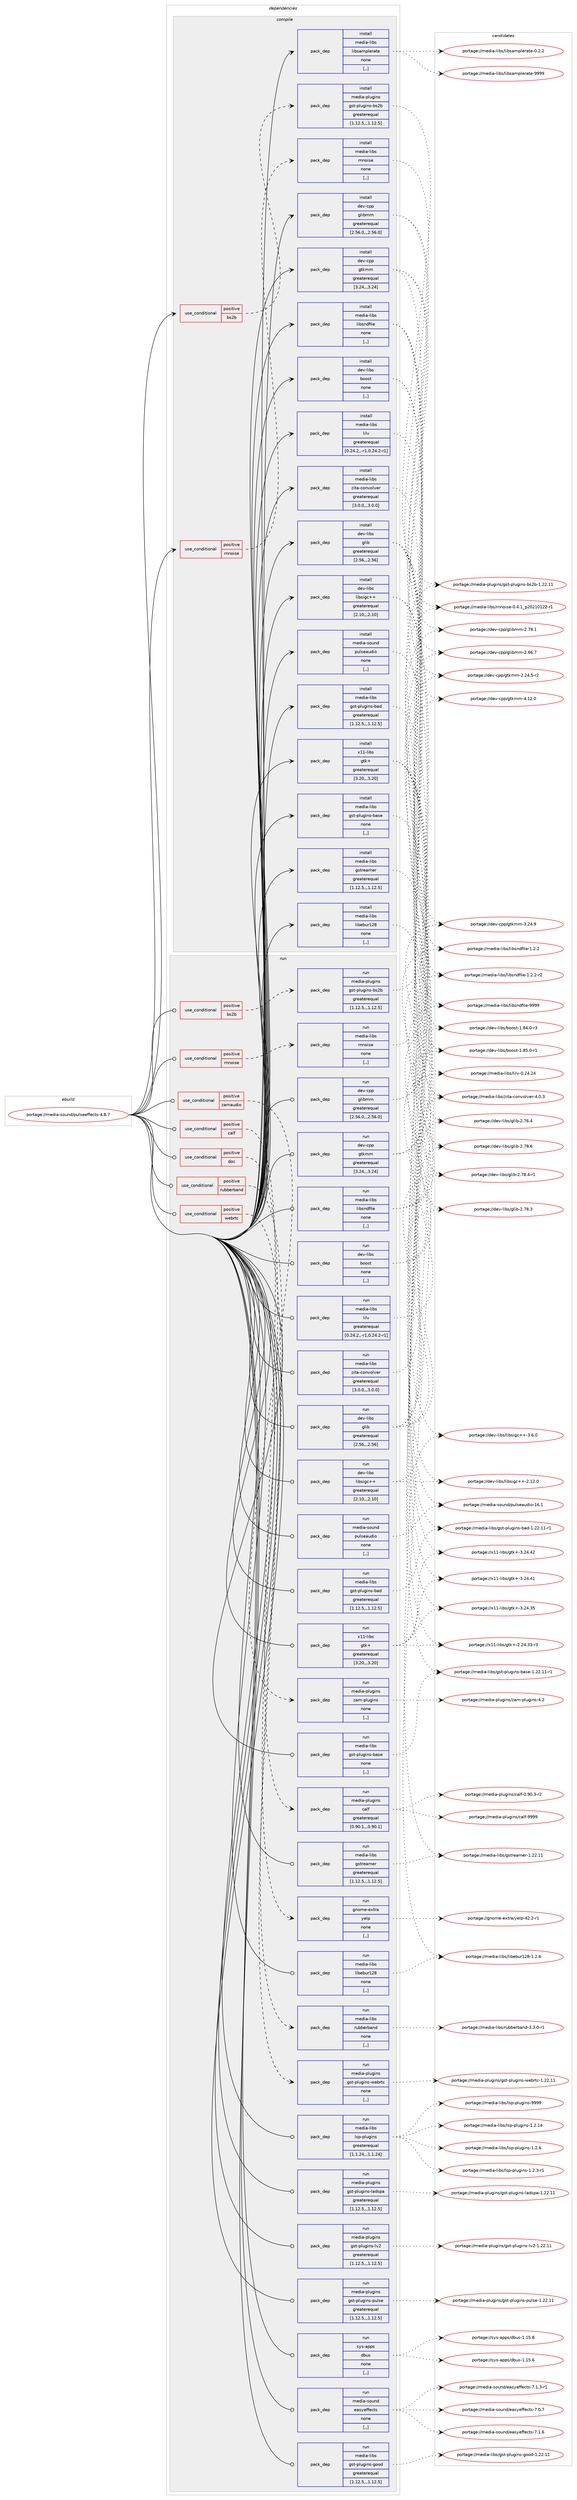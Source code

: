 digraph prolog {

# *************
# Graph options
# *************

newrank=true;
concentrate=true;
compound=true;
graph [rankdir=LR,fontname=Helvetica,fontsize=10,ranksep=1.5];#, ranksep=2.5, nodesep=0.2];
edge  [arrowhead=vee];
node  [fontname=Helvetica,fontsize=10];

# **********
# The ebuild
# **********

subgraph cluster_leftcol {
color=gray;
label=<<i>ebuild</i>>;
id [label="portage://media-sound/pulseeffects-4.8.7", color=red, width=4, href="../media-sound/pulseeffects-4.8.7.svg"];
}

# ****************
# The dependencies
# ****************

subgraph cluster_midcol {
color=gray;
label=<<i>dependencies</i>>;
subgraph cluster_compile {
fillcolor="#eeeeee";
style=filled;
label=<<i>compile</i>>;
subgraph cond80669 {
dependency318309 [label=<<TABLE BORDER="0" CELLBORDER="1" CELLSPACING="0" CELLPADDING="4"><TR><TD ROWSPAN="3" CELLPADDING="10">use_conditional</TD></TR><TR><TD>positive</TD></TR><TR><TD>bs2b</TD></TR></TABLE>>, shape=none, color=red];
subgraph pack235155 {
dependency318310 [label=<<TABLE BORDER="0" CELLBORDER="1" CELLSPACING="0" CELLPADDING="4" WIDTH="220"><TR><TD ROWSPAN="6" CELLPADDING="30">pack_dep</TD></TR><TR><TD WIDTH="110">install</TD></TR><TR><TD>media-plugins</TD></TR><TR><TD>gst-plugins-bs2b</TD></TR><TR><TD>greaterequal</TD></TR><TR><TD>[1.12.5,,,1.12.5]</TD></TR></TABLE>>, shape=none, color=blue];
}
dependency318309:e -> dependency318310:w [weight=20,style="dashed",arrowhead="vee"];
}
id:e -> dependency318309:w [weight=20,style="solid",arrowhead="vee"];
subgraph cond80670 {
dependency318311 [label=<<TABLE BORDER="0" CELLBORDER="1" CELLSPACING="0" CELLPADDING="4"><TR><TD ROWSPAN="3" CELLPADDING="10">use_conditional</TD></TR><TR><TD>positive</TD></TR><TR><TD>rnnoise</TD></TR></TABLE>>, shape=none, color=red];
subgraph pack235156 {
dependency318312 [label=<<TABLE BORDER="0" CELLBORDER="1" CELLSPACING="0" CELLPADDING="4" WIDTH="220"><TR><TD ROWSPAN="6" CELLPADDING="30">pack_dep</TD></TR><TR><TD WIDTH="110">install</TD></TR><TR><TD>media-libs</TD></TR><TR><TD>rnnoise</TD></TR><TR><TD>none</TD></TR><TR><TD>[,,]</TD></TR></TABLE>>, shape=none, color=blue];
}
dependency318311:e -> dependency318312:w [weight=20,style="dashed",arrowhead="vee"];
}
id:e -> dependency318311:w [weight=20,style="solid",arrowhead="vee"];
subgraph pack235157 {
dependency318313 [label=<<TABLE BORDER="0" CELLBORDER="1" CELLSPACING="0" CELLPADDING="4" WIDTH="220"><TR><TD ROWSPAN="6" CELLPADDING="30">pack_dep</TD></TR><TR><TD WIDTH="110">install</TD></TR><TR><TD>dev-cpp</TD></TR><TR><TD>glibmm</TD></TR><TR><TD>greaterequal</TD></TR><TR><TD>[2.56.0,,,2.56.0]</TD></TR></TABLE>>, shape=none, color=blue];
}
id:e -> dependency318313:w [weight=20,style="solid",arrowhead="vee"];
subgraph pack235158 {
dependency318314 [label=<<TABLE BORDER="0" CELLBORDER="1" CELLSPACING="0" CELLPADDING="4" WIDTH="220"><TR><TD ROWSPAN="6" CELLPADDING="30">pack_dep</TD></TR><TR><TD WIDTH="110">install</TD></TR><TR><TD>dev-cpp</TD></TR><TR><TD>gtkmm</TD></TR><TR><TD>greaterequal</TD></TR><TR><TD>[3.24,,,3.24]</TD></TR></TABLE>>, shape=none, color=blue];
}
id:e -> dependency318314:w [weight=20,style="solid",arrowhead="vee"];
subgraph pack235159 {
dependency318315 [label=<<TABLE BORDER="0" CELLBORDER="1" CELLSPACING="0" CELLPADDING="4" WIDTH="220"><TR><TD ROWSPAN="6" CELLPADDING="30">pack_dep</TD></TR><TR><TD WIDTH="110">install</TD></TR><TR><TD>dev-libs</TD></TR><TR><TD>boost</TD></TR><TR><TD>none</TD></TR><TR><TD>[,,]</TD></TR></TABLE>>, shape=none, color=blue];
}
id:e -> dependency318315:w [weight=20,style="solid",arrowhead="vee"];
subgraph pack235160 {
dependency318316 [label=<<TABLE BORDER="0" CELLBORDER="1" CELLSPACING="0" CELLPADDING="4" WIDTH="220"><TR><TD ROWSPAN="6" CELLPADDING="30">pack_dep</TD></TR><TR><TD WIDTH="110">install</TD></TR><TR><TD>dev-libs</TD></TR><TR><TD>glib</TD></TR><TR><TD>greaterequal</TD></TR><TR><TD>[2.56,,,2.56]</TD></TR></TABLE>>, shape=none, color=blue];
}
id:e -> dependency318316:w [weight=20,style="solid",arrowhead="vee"];
subgraph pack235161 {
dependency318317 [label=<<TABLE BORDER="0" CELLBORDER="1" CELLSPACING="0" CELLPADDING="4" WIDTH="220"><TR><TD ROWSPAN="6" CELLPADDING="30">pack_dep</TD></TR><TR><TD WIDTH="110">install</TD></TR><TR><TD>dev-libs</TD></TR><TR><TD>libsigc++</TD></TR><TR><TD>greaterequal</TD></TR><TR><TD>[2.10,,,2.10]</TD></TR></TABLE>>, shape=none, color=blue];
}
id:e -> dependency318317:w [weight=20,style="solid",arrowhead="vee"];
subgraph pack235162 {
dependency318318 [label=<<TABLE BORDER="0" CELLBORDER="1" CELLSPACING="0" CELLPADDING="4" WIDTH="220"><TR><TD ROWSPAN="6" CELLPADDING="30">pack_dep</TD></TR><TR><TD WIDTH="110">install</TD></TR><TR><TD>media-libs</TD></TR><TR><TD>gst-plugins-bad</TD></TR><TR><TD>greaterequal</TD></TR><TR><TD>[1.12.5,,,1.12.5]</TD></TR></TABLE>>, shape=none, color=blue];
}
id:e -> dependency318318:w [weight=20,style="solid",arrowhead="vee"];
subgraph pack235163 {
dependency318319 [label=<<TABLE BORDER="0" CELLBORDER="1" CELLSPACING="0" CELLPADDING="4" WIDTH="220"><TR><TD ROWSPAN="6" CELLPADDING="30">pack_dep</TD></TR><TR><TD WIDTH="110">install</TD></TR><TR><TD>media-libs</TD></TR><TR><TD>gst-plugins-base</TD></TR><TR><TD>none</TD></TR><TR><TD>[,,]</TD></TR></TABLE>>, shape=none, color=blue];
}
id:e -> dependency318319:w [weight=20,style="solid",arrowhead="vee"];
subgraph pack235164 {
dependency318320 [label=<<TABLE BORDER="0" CELLBORDER="1" CELLSPACING="0" CELLPADDING="4" WIDTH="220"><TR><TD ROWSPAN="6" CELLPADDING="30">pack_dep</TD></TR><TR><TD WIDTH="110">install</TD></TR><TR><TD>media-libs</TD></TR><TR><TD>gstreamer</TD></TR><TR><TD>greaterequal</TD></TR><TR><TD>[1.12.5,,,1.12.5]</TD></TR></TABLE>>, shape=none, color=blue];
}
id:e -> dependency318320:w [weight=20,style="solid",arrowhead="vee"];
subgraph pack235165 {
dependency318321 [label=<<TABLE BORDER="0" CELLBORDER="1" CELLSPACING="0" CELLPADDING="4" WIDTH="220"><TR><TD ROWSPAN="6" CELLPADDING="30">pack_dep</TD></TR><TR><TD WIDTH="110">install</TD></TR><TR><TD>media-libs</TD></TR><TR><TD>libebur128</TD></TR><TR><TD>none</TD></TR><TR><TD>[,,]</TD></TR></TABLE>>, shape=none, color=blue];
}
id:e -> dependency318321:w [weight=20,style="solid",arrowhead="vee"];
subgraph pack235166 {
dependency318322 [label=<<TABLE BORDER="0" CELLBORDER="1" CELLSPACING="0" CELLPADDING="4" WIDTH="220"><TR><TD ROWSPAN="6" CELLPADDING="30">pack_dep</TD></TR><TR><TD WIDTH="110">install</TD></TR><TR><TD>media-libs</TD></TR><TR><TD>libsamplerate</TD></TR><TR><TD>none</TD></TR><TR><TD>[,,]</TD></TR></TABLE>>, shape=none, color=blue];
}
id:e -> dependency318322:w [weight=20,style="solid",arrowhead="vee"];
subgraph pack235167 {
dependency318323 [label=<<TABLE BORDER="0" CELLBORDER="1" CELLSPACING="0" CELLPADDING="4" WIDTH="220"><TR><TD ROWSPAN="6" CELLPADDING="30">pack_dep</TD></TR><TR><TD WIDTH="110">install</TD></TR><TR><TD>media-libs</TD></TR><TR><TD>libsndfile</TD></TR><TR><TD>none</TD></TR><TR><TD>[,,]</TD></TR></TABLE>>, shape=none, color=blue];
}
id:e -> dependency318323:w [weight=20,style="solid",arrowhead="vee"];
subgraph pack235168 {
dependency318324 [label=<<TABLE BORDER="0" CELLBORDER="1" CELLSPACING="0" CELLPADDING="4" WIDTH="220"><TR><TD ROWSPAN="6" CELLPADDING="30">pack_dep</TD></TR><TR><TD WIDTH="110">install</TD></TR><TR><TD>media-libs</TD></TR><TR><TD>lilv</TD></TR><TR><TD>greaterequal</TD></TR><TR><TD>[0.24.2,,-r1,0.24.2-r1]</TD></TR></TABLE>>, shape=none, color=blue];
}
id:e -> dependency318324:w [weight=20,style="solid",arrowhead="vee"];
subgraph pack235169 {
dependency318325 [label=<<TABLE BORDER="0" CELLBORDER="1" CELLSPACING="0" CELLPADDING="4" WIDTH="220"><TR><TD ROWSPAN="6" CELLPADDING="30">pack_dep</TD></TR><TR><TD WIDTH="110">install</TD></TR><TR><TD>media-libs</TD></TR><TR><TD>zita-convolver</TD></TR><TR><TD>greaterequal</TD></TR><TR><TD>[3.0.0,,,3.0.0]</TD></TR></TABLE>>, shape=none, color=blue];
}
id:e -> dependency318325:w [weight=20,style="solid",arrowhead="vee"];
subgraph pack235170 {
dependency318326 [label=<<TABLE BORDER="0" CELLBORDER="1" CELLSPACING="0" CELLPADDING="4" WIDTH="220"><TR><TD ROWSPAN="6" CELLPADDING="30">pack_dep</TD></TR><TR><TD WIDTH="110">install</TD></TR><TR><TD>media-sound</TD></TR><TR><TD>pulseaudio</TD></TR><TR><TD>none</TD></TR><TR><TD>[,,]</TD></TR></TABLE>>, shape=none, color=blue];
}
id:e -> dependency318326:w [weight=20,style="solid",arrowhead="vee"];
subgraph pack235171 {
dependency318327 [label=<<TABLE BORDER="0" CELLBORDER="1" CELLSPACING="0" CELLPADDING="4" WIDTH="220"><TR><TD ROWSPAN="6" CELLPADDING="30">pack_dep</TD></TR><TR><TD WIDTH="110">install</TD></TR><TR><TD>x11-libs</TD></TR><TR><TD>gtk+</TD></TR><TR><TD>greaterequal</TD></TR><TR><TD>[3.20,,,3.20]</TD></TR></TABLE>>, shape=none, color=blue];
}
id:e -> dependency318327:w [weight=20,style="solid",arrowhead="vee"];
}
subgraph cluster_compileandrun {
fillcolor="#eeeeee";
style=filled;
label=<<i>compile and run</i>>;
}
subgraph cluster_run {
fillcolor="#eeeeee";
style=filled;
label=<<i>run</i>>;
subgraph cond80671 {
dependency318328 [label=<<TABLE BORDER="0" CELLBORDER="1" CELLSPACING="0" CELLPADDING="4"><TR><TD ROWSPAN="3" CELLPADDING="10">use_conditional</TD></TR><TR><TD>positive</TD></TR><TR><TD>bs2b</TD></TR></TABLE>>, shape=none, color=red];
subgraph pack235172 {
dependency318329 [label=<<TABLE BORDER="0" CELLBORDER="1" CELLSPACING="0" CELLPADDING="4" WIDTH="220"><TR><TD ROWSPAN="6" CELLPADDING="30">pack_dep</TD></TR><TR><TD WIDTH="110">run</TD></TR><TR><TD>media-plugins</TD></TR><TR><TD>gst-plugins-bs2b</TD></TR><TR><TD>greaterequal</TD></TR><TR><TD>[1.12.5,,,1.12.5]</TD></TR></TABLE>>, shape=none, color=blue];
}
dependency318328:e -> dependency318329:w [weight=20,style="dashed",arrowhead="vee"];
}
id:e -> dependency318328:w [weight=20,style="solid",arrowhead="odot"];
subgraph cond80672 {
dependency318330 [label=<<TABLE BORDER="0" CELLBORDER="1" CELLSPACING="0" CELLPADDING="4"><TR><TD ROWSPAN="3" CELLPADDING="10">use_conditional</TD></TR><TR><TD>positive</TD></TR><TR><TD>calf</TD></TR></TABLE>>, shape=none, color=red];
subgraph pack235173 {
dependency318331 [label=<<TABLE BORDER="0" CELLBORDER="1" CELLSPACING="0" CELLPADDING="4" WIDTH="220"><TR><TD ROWSPAN="6" CELLPADDING="30">pack_dep</TD></TR><TR><TD WIDTH="110">run</TD></TR><TR><TD>media-plugins</TD></TR><TR><TD>calf</TD></TR><TR><TD>greaterequal</TD></TR><TR><TD>[0.90.1,,,0.90.1]</TD></TR></TABLE>>, shape=none, color=blue];
}
dependency318330:e -> dependency318331:w [weight=20,style="dashed",arrowhead="vee"];
}
id:e -> dependency318330:w [weight=20,style="solid",arrowhead="odot"];
subgraph cond80673 {
dependency318332 [label=<<TABLE BORDER="0" CELLBORDER="1" CELLSPACING="0" CELLPADDING="4"><TR><TD ROWSPAN="3" CELLPADDING="10">use_conditional</TD></TR><TR><TD>positive</TD></TR><TR><TD>doc</TD></TR></TABLE>>, shape=none, color=red];
subgraph pack235174 {
dependency318333 [label=<<TABLE BORDER="0" CELLBORDER="1" CELLSPACING="0" CELLPADDING="4" WIDTH="220"><TR><TD ROWSPAN="6" CELLPADDING="30">pack_dep</TD></TR><TR><TD WIDTH="110">run</TD></TR><TR><TD>gnome-extra</TD></TR><TR><TD>yelp</TD></TR><TR><TD>none</TD></TR><TR><TD>[,,]</TD></TR></TABLE>>, shape=none, color=blue];
}
dependency318332:e -> dependency318333:w [weight=20,style="dashed",arrowhead="vee"];
}
id:e -> dependency318332:w [weight=20,style="solid",arrowhead="odot"];
subgraph cond80674 {
dependency318334 [label=<<TABLE BORDER="0" CELLBORDER="1" CELLSPACING="0" CELLPADDING="4"><TR><TD ROWSPAN="3" CELLPADDING="10">use_conditional</TD></TR><TR><TD>positive</TD></TR><TR><TD>rnnoise</TD></TR></TABLE>>, shape=none, color=red];
subgraph pack235175 {
dependency318335 [label=<<TABLE BORDER="0" CELLBORDER="1" CELLSPACING="0" CELLPADDING="4" WIDTH="220"><TR><TD ROWSPAN="6" CELLPADDING="30">pack_dep</TD></TR><TR><TD WIDTH="110">run</TD></TR><TR><TD>media-libs</TD></TR><TR><TD>rnnoise</TD></TR><TR><TD>none</TD></TR><TR><TD>[,,]</TD></TR></TABLE>>, shape=none, color=blue];
}
dependency318334:e -> dependency318335:w [weight=20,style="dashed",arrowhead="vee"];
}
id:e -> dependency318334:w [weight=20,style="solid",arrowhead="odot"];
subgraph cond80675 {
dependency318336 [label=<<TABLE BORDER="0" CELLBORDER="1" CELLSPACING="0" CELLPADDING="4"><TR><TD ROWSPAN="3" CELLPADDING="10">use_conditional</TD></TR><TR><TD>positive</TD></TR><TR><TD>rubberband</TD></TR></TABLE>>, shape=none, color=red];
subgraph pack235176 {
dependency318337 [label=<<TABLE BORDER="0" CELLBORDER="1" CELLSPACING="0" CELLPADDING="4" WIDTH="220"><TR><TD ROWSPAN="6" CELLPADDING="30">pack_dep</TD></TR><TR><TD WIDTH="110">run</TD></TR><TR><TD>media-libs</TD></TR><TR><TD>rubberband</TD></TR><TR><TD>none</TD></TR><TR><TD>[,,]</TD></TR></TABLE>>, shape=none, color=blue];
}
dependency318336:e -> dependency318337:w [weight=20,style="dashed",arrowhead="vee"];
}
id:e -> dependency318336:w [weight=20,style="solid",arrowhead="odot"];
subgraph cond80676 {
dependency318338 [label=<<TABLE BORDER="0" CELLBORDER="1" CELLSPACING="0" CELLPADDING="4"><TR><TD ROWSPAN="3" CELLPADDING="10">use_conditional</TD></TR><TR><TD>positive</TD></TR><TR><TD>webrtc</TD></TR></TABLE>>, shape=none, color=red];
subgraph pack235177 {
dependency318339 [label=<<TABLE BORDER="0" CELLBORDER="1" CELLSPACING="0" CELLPADDING="4" WIDTH="220"><TR><TD ROWSPAN="6" CELLPADDING="30">pack_dep</TD></TR><TR><TD WIDTH="110">run</TD></TR><TR><TD>media-plugins</TD></TR><TR><TD>gst-plugins-webrtc</TD></TR><TR><TD>none</TD></TR><TR><TD>[,,]</TD></TR></TABLE>>, shape=none, color=blue];
}
dependency318338:e -> dependency318339:w [weight=20,style="dashed",arrowhead="vee"];
}
id:e -> dependency318338:w [weight=20,style="solid",arrowhead="odot"];
subgraph cond80677 {
dependency318340 [label=<<TABLE BORDER="0" CELLBORDER="1" CELLSPACING="0" CELLPADDING="4"><TR><TD ROWSPAN="3" CELLPADDING="10">use_conditional</TD></TR><TR><TD>positive</TD></TR><TR><TD>zamaudio</TD></TR></TABLE>>, shape=none, color=red];
subgraph pack235178 {
dependency318341 [label=<<TABLE BORDER="0" CELLBORDER="1" CELLSPACING="0" CELLPADDING="4" WIDTH="220"><TR><TD ROWSPAN="6" CELLPADDING="30">pack_dep</TD></TR><TR><TD WIDTH="110">run</TD></TR><TR><TD>media-plugins</TD></TR><TR><TD>zam-plugins</TD></TR><TR><TD>none</TD></TR><TR><TD>[,,]</TD></TR></TABLE>>, shape=none, color=blue];
}
dependency318340:e -> dependency318341:w [weight=20,style="dashed",arrowhead="vee"];
}
id:e -> dependency318340:w [weight=20,style="solid",arrowhead="odot"];
subgraph pack235179 {
dependency318342 [label=<<TABLE BORDER="0" CELLBORDER="1" CELLSPACING="0" CELLPADDING="4" WIDTH="220"><TR><TD ROWSPAN="6" CELLPADDING="30">pack_dep</TD></TR><TR><TD WIDTH="110">run</TD></TR><TR><TD>dev-cpp</TD></TR><TR><TD>glibmm</TD></TR><TR><TD>greaterequal</TD></TR><TR><TD>[2.56.0,,,2.56.0]</TD></TR></TABLE>>, shape=none, color=blue];
}
id:e -> dependency318342:w [weight=20,style="solid",arrowhead="odot"];
subgraph pack235180 {
dependency318343 [label=<<TABLE BORDER="0" CELLBORDER="1" CELLSPACING="0" CELLPADDING="4" WIDTH="220"><TR><TD ROWSPAN="6" CELLPADDING="30">pack_dep</TD></TR><TR><TD WIDTH="110">run</TD></TR><TR><TD>dev-cpp</TD></TR><TR><TD>gtkmm</TD></TR><TR><TD>greaterequal</TD></TR><TR><TD>[3.24,,,3.24]</TD></TR></TABLE>>, shape=none, color=blue];
}
id:e -> dependency318343:w [weight=20,style="solid",arrowhead="odot"];
subgraph pack235181 {
dependency318344 [label=<<TABLE BORDER="0" CELLBORDER="1" CELLSPACING="0" CELLPADDING="4" WIDTH="220"><TR><TD ROWSPAN="6" CELLPADDING="30">pack_dep</TD></TR><TR><TD WIDTH="110">run</TD></TR><TR><TD>dev-libs</TD></TR><TR><TD>boost</TD></TR><TR><TD>none</TD></TR><TR><TD>[,,]</TD></TR></TABLE>>, shape=none, color=blue];
}
id:e -> dependency318344:w [weight=20,style="solid",arrowhead="odot"];
subgraph pack235182 {
dependency318345 [label=<<TABLE BORDER="0" CELLBORDER="1" CELLSPACING="0" CELLPADDING="4" WIDTH="220"><TR><TD ROWSPAN="6" CELLPADDING="30">pack_dep</TD></TR><TR><TD WIDTH="110">run</TD></TR><TR><TD>dev-libs</TD></TR><TR><TD>glib</TD></TR><TR><TD>greaterequal</TD></TR><TR><TD>[2.56,,,2.56]</TD></TR></TABLE>>, shape=none, color=blue];
}
id:e -> dependency318345:w [weight=20,style="solid",arrowhead="odot"];
subgraph pack235183 {
dependency318346 [label=<<TABLE BORDER="0" CELLBORDER="1" CELLSPACING="0" CELLPADDING="4" WIDTH="220"><TR><TD ROWSPAN="6" CELLPADDING="30">pack_dep</TD></TR><TR><TD WIDTH="110">run</TD></TR><TR><TD>dev-libs</TD></TR><TR><TD>libsigc++</TD></TR><TR><TD>greaterequal</TD></TR><TR><TD>[2.10,,,2.10]</TD></TR></TABLE>>, shape=none, color=blue];
}
id:e -> dependency318346:w [weight=20,style="solid",arrowhead="odot"];
subgraph pack235184 {
dependency318347 [label=<<TABLE BORDER="0" CELLBORDER="1" CELLSPACING="0" CELLPADDING="4" WIDTH="220"><TR><TD ROWSPAN="6" CELLPADDING="30">pack_dep</TD></TR><TR><TD WIDTH="110">run</TD></TR><TR><TD>media-libs</TD></TR><TR><TD>gst-plugins-bad</TD></TR><TR><TD>greaterequal</TD></TR><TR><TD>[1.12.5,,,1.12.5]</TD></TR></TABLE>>, shape=none, color=blue];
}
id:e -> dependency318347:w [weight=20,style="solid",arrowhead="odot"];
subgraph pack235185 {
dependency318348 [label=<<TABLE BORDER="0" CELLBORDER="1" CELLSPACING="0" CELLPADDING="4" WIDTH="220"><TR><TD ROWSPAN="6" CELLPADDING="30">pack_dep</TD></TR><TR><TD WIDTH="110">run</TD></TR><TR><TD>media-libs</TD></TR><TR><TD>gst-plugins-base</TD></TR><TR><TD>none</TD></TR><TR><TD>[,,]</TD></TR></TABLE>>, shape=none, color=blue];
}
id:e -> dependency318348:w [weight=20,style="solid",arrowhead="odot"];
subgraph pack235186 {
dependency318349 [label=<<TABLE BORDER="0" CELLBORDER="1" CELLSPACING="0" CELLPADDING="4" WIDTH="220"><TR><TD ROWSPAN="6" CELLPADDING="30">pack_dep</TD></TR><TR><TD WIDTH="110">run</TD></TR><TR><TD>media-libs</TD></TR><TR><TD>gst-plugins-good</TD></TR><TR><TD>greaterequal</TD></TR><TR><TD>[1.12.5,,,1.12.5]</TD></TR></TABLE>>, shape=none, color=blue];
}
id:e -> dependency318349:w [weight=20,style="solid",arrowhead="odot"];
subgraph pack235187 {
dependency318350 [label=<<TABLE BORDER="0" CELLBORDER="1" CELLSPACING="0" CELLPADDING="4" WIDTH="220"><TR><TD ROWSPAN="6" CELLPADDING="30">pack_dep</TD></TR><TR><TD WIDTH="110">run</TD></TR><TR><TD>media-libs</TD></TR><TR><TD>gstreamer</TD></TR><TR><TD>greaterequal</TD></TR><TR><TD>[1.12.5,,,1.12.5]</TD></TR></TABLE>>, shape=none, color=blue];
}
id:e -> dependency318350:w [weight=20,style="solid",arrowhead="odot"];
subgraph pack235188 {
dependency318351 [label=<<TABLE BORDER="0" CELLBORDER="1" CELLSPACING="0" CELLPADDING="4" WIDTH="220"><TR><TD ROWSPAN="6" CELLPADDING="30">pack_dep</TD></TR><TR><TD WIDTH="110">run</TD></TR><TR><TD>media-libs</TD></TR><TR><TD>libebur128</TD></TR><TR><TD>none</TD></TR><TR><TD>[,,]</TD></TR></TABLE>>, shape=none, color=blue];
}
id:e -> dependency318351:w [weight=20,style="solid",arrowhead="odot"];
subgraph pack235189 {
dependency318352 [label=<<TABLE BORDER="0" CELLBORDER="1" CELLSPACING="0" CELLPADDING="4" WIDTH="220"><TR><TD ROWSPAN="6" CELLPADDING="30">pack_dep</TD></TR><TR><TD WIDTH="110">run</TD></TR><TR><TD>media-libs</TD></TR><TR><TD>libsndfile</TD></TR><TR><TD>none</TD></TR><TR><TD>[,,]</TD></TR></TABLE>>, shape=none, color=blue];
}
id:e -> dependency318352:w [weight=20,style="solid",arrowhead="odot"];
subgraph pack235190 {
dependency318353 [label=<<TABLE BORDER="0" CELLBORDER="1" CELLSPACING="0" CELLPADDING="4" WIDTH="220"><TR><TD ROWSPAN="6" CELLPADDING="30">pack_dep</TD></TR><TR><TD WIDTH="110">run</TD></TR><TR><TD>media-libs</TD></TR><TR><TD>lilv</TD></TR><TR><TD>greaterequal</TD></TR><TR><TD>[0.24.2,,-r1,0.24.2-r1]</TD></TR></TABLE>>, shape=none, color=blue];
}
id:e -> dependency318353:w [weight=20,style="solid",arrowhead="odot"];
subgraph pack235191 {
dependency318354 [label=<<TABLE BORDER="0" CELLBORDER="1" CELLSPACING="0" CELLPADDING="4" WIDTH="220"><TR><TD ROWSPAN="6" CELLPADDING="30">pack_dep</TD></TR><TR><TD WIDTH="110">run</TD></TR><TR><TD>media-libs</TD></TR><TR><TD>lsp-plugins</TD></TR><TR><TD>greaterequal</TD></TR><TR><TD>[1.1.24,,,1.1.24]</TD></TR></TABLE>>, shape=none, color=blue];
}
id:e -> dependency318354:w [weight=20,style="solid",arrowhead="odot"];
subgraph pack235192 {
dependency318355 [label=<<TABLE BORDER="0" CELLBORDER="1" CELLSPACING="0" CELLPADDING="4" WIDTH="220"><TR><TD ROWSPAN="6" CELLPADDING="30">pack_dep</TD></TR><TR><TD WIDTH="110">run</TD></TR><TR><TD>media-libs</TD></TR><TR><TD>zita-convolver</TD></TR><TR><TD>greaterequal</TD></TR><TR><TD>[3.0.0,,,3.0.0]</TD></TR></TABLE>>, shape=none, color=blue];
}
id:e -> dependency318355:w [weight=20,style="solid",arrowhead="odot"];
subgraph pack235193 {
dependency318356 [label=<<TABLE BORDER="0" CELLBORDER="1" CELLSPACING="0" CELLPADDING="4" WIDTH="220"><TR><TD ROWSPAN="6" CELLPADDING="30">pack_dep</TD></TR><TR><TD WIDTH="110">run</TD></TR><TR><TD>media-plugins</TD></TR><TR><TD>gst-plugins-ladspa</TD></TR><TR><TD>greaterequal</TD></TR><TR><TD>[1.12.5,,,1.12.5]</TD></TR></TABLE>>, shape=none, color=blue];
}
id:e -> dependency318356:w [weight=20,style="solid",arrowhead="odot"];
subgraph pack235194 {
dependency318357 [label=<<TABLE BORDER="0" CELLBORDER="1" CELLSPACING="0" CELLPADDING="4" WIDTH="220"><TR><TD ROWSPAN="6" CELLPADDING="30">pack_dep</TD></TR><TR><TD WIDTH="110">run</TD></TR><TR><TD>media-plugins</TD></TR><TR><TD>gst-plugins-lv2</TD></TR><TR><TD>greaterequal</TD></TR><TR><TD>[1.12.5,,,1.12.5]</TD></TR></TABLE>>, shape=none, color=blue];
}
id:e -> dependency318357:w [weight=20,style="solid",arrowhead="odot"];
subgraph pack235195 {
dependency318358 [label=<<TABLE BORDER="0" CELLBORDER="1" CELLSPACING="0" CELLPADDING="4" WIDTH="220"><TR><TD ROWSPAN="6" CELLPADDING="30">pack_dep</TD></TR><TR><TD WIDTH="110">run</TD></TR><TR><TD>media-plugins</TD></TR><TR><TD>gst-plugins-pulse</TD></TR><TR><TD>greaterequal</TD></TR><TR><TD>[1.12.5,,,1.12.5]</TD></TR></TABLE>>, shape=none, color=blue];
}
id:e -> dependency318358:w [weight=20,style="solid",arrowhead="odot"];
subgraph pack235196 {
dependency318359 [label=<<TABLE BORDER="0" CELLBORDER="1" CELLSPACING="0" CELLPADDING="4" WIDTH="220"><TR><TD ROWSPAN="6" CELLPADDING="30">pack_dep</TD></TR><TR><TD WIDTH="110">run</TD></TR><TR><TD>media-sound</TD></TR><TR><TD>pulseaudio</TD></TR><TR><TD>none</TD></TR><TR><TD>[,,]</TD></TR></TABLE>>, shape=none, color=blue];
}
id:e -> dependency318359:w [weight=20,style="solid",arrowhead="odot"];
subgraph pack235197 {
dependency318360 [label=<<TABLE BORDER="0" CELLBORDER="1" CELLSPACING="0" CELLPADDING="4" WIDTH="220"><TR><TD ROWSPAN="6" CELLPADDING="30">pack_dep</TD></TR><TR><TD WIDTH="110">run</TD></TR><TR><TD>sys-apps</TD></TR><TR><TD>dbus</TD></TR><TR><TD>none</TD></TR><TR><TD>[,,]</TD></TR></TABLE>>, shape=none, color=blue];
}
id:e -> dependency318360:w [weight=20,style="solid",arrowhead="odot"];
subgraph pack235198 {
dependency318361 [label=<<TABLE BORDER="0" CELLBORDER="1" CELLSPACING="0" CELLPADDING="4" WIDTH="220"><TR><TD ROWSPAN="6" CELLPADDING="30">pack_dep</TD></TR><TR><TD WIDTH="110">run</TD></TR><TR><TD>x11-libs</TD></TR><TR><TD>gtk+</TD></TR><TR><TD>greaterequal</TD></TR><TR><TD>[3.20,,,3.20]</TD></TR></TABLE>>, shape=none, color=blue];
}
id:e -> dependency318361:w [weight=20,style="solid",arrowhead="odot"];
subgraph pack235199 {
dependency318362 [label=<<TABLE BORDER="0" CELLBORDER="1" CELLSPACING="0" CELLPADDING="4" WIDTH="220"><TR><TD ROWSPAN="6" CELLPADDING="30">pack_dep</TD></TR><TR><TD WIDTH="110">run</TD></TR><TR><TD>media-sound</TD></TR><TR><TD>easyeffects</TD></TR><TR><TD>none</TD></TR><TR><TD>[,,]</TD></TR></TABLE>>, shape=none, color=blue];
}
id:e -> dependency318362:w [weight=20,style="solid",arrowhead="odot"];
}
}

# **************
# The candidates
# **************

subgraph cluster_choices {
rank=same;
color=gray;
label=<<i>candidates</i>>;

subgraph choice235155 {
color=black;
nodesep=1;
choice10910110010597451121081171031051101154710311511645112108117103105110115459811550984549465050464949 [label="portage://media-plugins/gst-plugins-bs2b-1.22.11", color=red, width=4,href="../media-plugins/gst-plugins-bs2b-1.22.11.svg"];
dependency318310:e -> choice10910110010597451121081171031051101154710311511645112108117103105110115459811550984549465050464949:w [style=dotted,weight="100"];
}
subgraph choice235156 {
color=black;
nodesep=1;
choice109101100105974510810598115471141101101111051151014548465246499511250485049484950504511449 [label="portage://media-libs/rnnoise-0.4.1_p20210122-r1", color=red, width=4,href="../media-libs/rnnoise-0.4.1_p20210122-r1.svg"];
dependency318312:e -> choice109101100105974510810598115471141101101111051151014548465246499511250485049484950504511449:w [style=dotted,weight="100"];
}
subgraph choice235157 {
color=black;
nodesep=1;
choice1001011184599112112471031081059810910945504655564649 [label="portage://dev-cpp/glibmm-2.78.1", color=red, width=4,href="../dev-cpp/glibmm-2.78.1.svg"];
choice1001011184599112112471031081059810910945504654544655 [label="portage://dev-cpp/glibmm-2.66.7", color=red, width=4,href="../dev-cpp/glibmm-2.66.7.svg"];
dependency318313:e -> choice1001011184599112112471031081059810910945504655564649:w [style=dotted,weight="100"];
dependency318313:e -> choice1001011184599112112471031081059810910945504654544655:w [style=dotted,weight="100"];
}
subgraph choice235158 {
color=black;
nodesep=1;
choice10010111845991121124710311610710910945524649504648 [label="portage://dev-cpp/gtkmm-4.12.0", color=red, width=4,href="../dev-cpp/gtkmm-4.12.0.svg"];
choice10010111845991121124710311610710910945514650524657 [label="portage://dev-cpp/gtkmm-3.24.9", color=red, width=4,href="../dev-cpp/gtkmm-3.24.9.svg"];
choice100101118459911211247103116107109109455046505246534511450 [label="portage://dev-cpp/gtkmm-2.24.5-r2", color=red, width=4,href="../dev-cpp/gtkmm-2.24.5-r2.svg"];
dependency318314:e -> choice10010111845991121124710311610710910945524649504648:w [style=dotted,weight="100"];
dependency318314:e -> choice10010111845991121124710311610710910945514650524657:w [style=dotted,weight="100"];
dependency318314:e -> choice100101118459911211247103116107109109455046505246534511450:w [style=dotted,weight="100"];
}
subgraph choice235159 {
color=black;
nodesep=1;
choice10010111845108105981154798111111115116454946565346484511449 [label="portage://dev-libs/boost-1.85.0-r1", color=red, width=4,href="../dev-libs/boost-1.85.0-r1.svg"];
choice10010111845108105981154798111111115116454946565246484511451 [label="portage://dev-libs/boost-1.84.0-r3", color=red, width=4,href="../dev-libs/boost-1.84.0-r3.svg"];
dependency318315:e -> choice10010111845108105981154798111111115116454946565346484511449:w [style=dotted,weight="100"];
dependency318315:e -> choice10010111845108105981154798111111115116454946565246484511451:w [style=dotted,weight="100"];
}
subgraph choice235160 {
color=black;
nodesep=1;
choice1001011184510810598115471031081059845504655564654 [label="portage://dev-libs/glib-2.78.6", color=red, width=4,href="../dev-libs/glib-2.78.6.svg"];
choice10010111845108105981154710310810598455046555646524511449 [label="portage://dev-libs/glib-2.78.4-r1", color=red, width=4,href="../dev-libs/glib-2.78.4-r1.svg"];
choice1001011184510810598115471031081059845504655564651 [label="portage://dev-libs/glib-2.78.3", color=red, width=4,href="../dev-libs/glib-2.78.3.svg"];
choice1001011184510810598115471031081059845504655544652 [label="portage://dev-libs/glib-2.76.4", color=red, width=4,href="../dev-libs/glib-2.76.4.svg"];
dependency318316:e -> choice1001011184510810598115471031081059845504655564654:w [style=dotted,weight="100"];
dependency318316:e -> choice10010111845108105981154710310810598455046555646524511449:w [style=dotted,weight="100"];
dependency318316:e -> choice1001011184510810598115471031081059845504655564651:w [style=dotted,weight="100"];
dependency318316:e -> choice1001011184510810598115471031081059845504655544652:w [style=dotted,weight="100"];
}
subgraph choice235161 {
color=black;
nodesep=1;
choice10010111845108105981154710810598115105103994343455146544648 [label="portage://dev-libs/libsigc++-3.6.0", color=red, width=4,href="../dev-libs/libsigc++-3.6.0.svg"];
choice1001011184510810598115471081059811510510399434345504649504648 [label="portage://dev-libs/libsigc++-2.12.0", color=red, width=4,href="../dev-libs/libsigc++-2.12.0.svg"];
dependency318317:e -> choice10010111845108105981154710810598115105103994343455146544648:w [style=dotted,weight="100"];
dependency318317:e -> choice1001011184510810598115471081059811510510399434345504649504648:w [style=dotted,weight="100"];
}
subgraph choice235162 {
color=black;
nodesep=1;
choice109101100105974510810598115471031151164511210811710310511011545989710045494650504649494511449 [label="portage://media-libs/gst-plugins-bad-1.22.11-r1", color=red, width=4,href="../media-libs/gst-plugins-bad-1.22.11-r1.svg"];
dependency318318:e -> choice109101100105974510810598115471031151164511210811710310511011545989710045494650504649494511449:w [style=dotted,weight="100"];
}
subgraph choice235163 {
color=black;
nodesep=1;
choice109101100105974510810598115471031151164511210811710310511011545989711510145494650504649494511449 [label="portage://media-libs/gst-plugins-base-1.22.11-r1", color=red, width=4,href="../media-libs/gst-plugins-base-1.22.11-r1.svg"];
dependency318319:e -> choice109101100105974510810598115471031151164511210811710310511011545989711510145494650504649494511449:w [style=dotted,weight="100"];
}
subgraph choice235164 {
color=black;
nodesep=1;
choice10910110010597451081059811547103115116114101971091011144549465050464949 [label="portage://media-libs/gstreamer-1.22.11", color=red, width=4,href="../media-libs/gstreamer-1.22.11.svg"];
dependency318320:e -> choice10910110010597451081059811547103115116114101971091011144549465050464949:w [style=dotted,weight="100"];
}
subgraph choice235165 {
color=black;
nodesep=1;
choice109101100105974510810598115471081059810198117114495056454946504654 [label="portage://media-libs/libebur128-1.2.6", color=red, width=4,href="../media-libs/libebur128-1.2.6.svg"];
dependency318321:e -> choice109101100105974510810598115471081059810198117114495056454946504654:w [style=dotted,weight="100"];
}
subgraph choice235166 {
color=black;
nodesep=1;
choice109101100105974510810598115471081059811597109112108101114971161014557575757 [label="portage://media-libs/libsamplerate-9999", color=red, width=4,href="../media-libs/libsamplerate-9999.svg"];
choice10910110010597451081059811547108105981159710911210810111497116101454846504650 [label="portage://media-libs/libsamplerate-0.2.2", color=red, width=4,href="../media-libs/libsamplerate-0.2.2.svg"];
dependency318322:e -> choice109101100105974510810598115471081059811597109112108101114971161014557575757:w [style=dotted,weight="100"];
dependency318322:e -> choice10910110010597451081059811547108105981159710911210810111497116101454846504650:w [style=dotted,weight="100"];
}
subgraph choice235167 {
color=black;
nodesep=1;
choice10910110010597451081059811547108105981151101001021051081014557575757 [label="portage://media-libs/libsndfile-9999", color=red, width=4,href="../media-libs/libsndfile-9999.svg"];
choice10910110010597451081059811547108105981151101001021051081014549465046504511450 [label="portage://media-libs/libsndfile-1.2.2-r2", color=red, width=4,href="../media-libs/libsndfile-1.2.2-r2.svg"];
choice1091011001059745108105981154710810598115110100102105108101454946504650 [label="portage://media-libs/libsndfile-1.2.2", color=red, width=4,href="../media-libs/libsndfile-1.2.2.svg"];
dependency318323:e -> choice10910110010597451081059811547108105981151101001021051081014557575757:w [style=dotted,weight="100"];
dependency318323:e -> choice10910110010597451081059811547108105981151101001021051081014549465046504511450:w [style=dotted,weight="100"];
dependency318323:e -> choice1091011001059745108105981154710810598115110100102105108101454946504650:w [style=dotted,weight="100"];
}
subgraph choice235168 {
color=black;
nodesep=1;
choice109101100105974510810598115471081051081184548465052465052 [label="portage://media-libs/lilv-0.24.24", color=red, width=4,href="../media-libs/lilv-0.24.24.svg"];
dependency318324:e -> choice109101100105974510810598115471081051081184548465052465052:w [style=dotted,weight="100"];
}
subgraph choice235169 {
color=black;
nodesep=1;
choice10910110010597451081059811547122105116974599111110118111108118101114455246484651 [label="portage://media-libs/zita-convolver-4.0.3", color=red, width=4,href="../media-libs/zita-convolver-4.0.3.svg"];
dependency318325:e -> choice10910110010597451081059811547122105116974599111110118111108118101114455246484651:w [style=dotted,weight="100"];
}
subgraph choice235170 {
color=black;
nodesep=1;
choice109101100105974511511111711010047112117108115101971171001051114549544649 [label="portage://media-sound/pulseaudio-16.1", color=red, width=4,href="../media-sound/pulseaudio-16.1.svg"];
dependency318326:e -> choice109101100105974511511111711010047112117108115101971171001051114549544649:w [style=dotted,weight="100"];
}
subgraph choice235171 {
color=black;
nodesep=1;
choice1204949451081059811547103116107434551465052465250 [label="portage://x11-libs/gtk+-3.24.42", color=red, width=4,href="../x11-libs/gtk+-3.24.42.svg"];
choice1204949451081059811547103116107434551465052465249 [label="portage://x11-libs/gtk+-3.24.41", color=red, width=4,href="../x11-libs/gtk+-3.24.41.svg"];
choice1204949451081059811547103116107434551465052465153 [label="portage://x11-libs/gtk+-3.24.35", color=red, width=4,href="../x11-libs/gtk+-3.24.35.svg"];
choice12049494510810598115471031161074345504650524651514511451 [label="portage://x11-libs/gtk+-2.24.33-r3", color=red, width=4,href="../x11-libs/gtk+-2.24.33-r3.svg"];
dependency318327:e -> choice1204949451081059811547103116107434551465052465250:w [style=dotted,weight="100"];
dependency318327:e -> choice1204949451081059811547103116107434551465052465249:w [style=dotted,weight="100"];
dependency318327:e -> choice1204949451081059811547103116107434551465052465153:w [style=dotted,weight="100"];
dependency318327:e -> choice12049494510810598115471031161074345504650524651514511451:w [style=dotted,weight="100"];
}
subgraph choice235172 {
color=black;
nodesep=1;
choice10910110010597451121081171031051101154710311511645112108117103105110115459811550984549465050464949 [label="portage://media-plugins/gst-plugins-bs2b-1.22.11", color=red, width=4,href="../media-plugins/gst-plugins-bs2b-1.22.11.svg"];
dependency318329:e -> choice10910110010597451121081171031051101154710311511645112108117103105110115459811550984549465050464949:w [style=dotted,weight="100"];
}
subgraph choice235173 {
color=black;
nodesep=1;
choice10910110010597451121081171031051101154799971081024557575757 [label="portage://media-plugins/calf-9999", color=red, width=4,href="../media-plugins/calf-9999.svg"];
choice1091011001059745112108117103105110115479997108102454846574846514511450 [label="portage://media-plugins/calf-0.90.3-r2", color=red, width=4,href="../media-plugins/calf-0.90.3-r2.svg"];
dependency318331:e -> choice10910110010597451121081171031051101154799971081024557575757:w [style=dotted,weight="100"];
dependency318331:e -> choice1091011001059745112108117103105110115479997108102454846574846514511450:w [style=dotted,weight="100"];
}
subgraph choice235174 {
color=black;
nodesep=1;
choice10311011110910145101120116114974712110110811245525046504511449 [label="portage://gnome-extra/yelp-42.2-r1", color=red, width=4,href="../gnome-extra/yelp-42.2-r1.svg"];
dependency318333:e -> choice10311011110910145101120116114974712110110811245525046504511449:w [style=dotted,weight="100"];
}
subgraph choice235175 {
color=black;
nodesep=1;
choice109101100105974510810598115471141101101111051151014548465246499511250485049484950504511449 [label="portage://media-libs/rnnoise-0.4.1_p20210122-r1", color=red, width=4,href="../media-libs/rnnoise-0.4.1_p20210122-r1.svg"];
dependency318335:e -> choice109101100105974510810598115471141101101111051151014548465246499511250485049484950504511449:w [style=dotted,weight="100"];
}
subgraph choice235176 {
color=black;
nodesep=1;
choice10910110010597451081059811547114117989810111498971101004551465146484511449 [label="portage://media-libs/rubberband-3.3.0-r1", color=red, width=4,href="../media-libs/rubberband-3.3.0-r1.svg"];
dependency318337:e -> choice10910110010597451081059811547114117989810111498971101004551465146484511449:w [style=dotted,weight="100"];
}
subgraph choice235177 {
color=black;
nodesep=1;
choice109101100105974511210811710310511011547103115116451121081171031051101154511910198114116994549465050464949 [label="portage://media-plugins/gst-plugins-webrtc-1.22.11", color=red, width=4,href="../media-plugins/gst-plugins-webrtc-1.22.11.svg"];
dependency318339:e -> choice109101100105974511210811710310511011547103115116451121081171031051101154511910198114116994549465050464949:w [style=dotted,weight="100"];
}
subgraph choice235178 {
color=black;
nodesep=1;
choice109101100105974511210811710310511011547122971094511210811710310511011545524650 [label="portage://media-plugins/zam-plugins-4.2", color=red, width=4,href="../media-plugins/zam-plugins-4.2.svg"];
dependency318341:e -> choice109101100105974511210811710310511011547122971094511210811710310511011545524650:w [style=dotted,weight="100"];
}
subgraph choice235179 {
color=black;
nodesep=1;
choice1001011184599112112471031081059810910945504655564649 [label="portage://dev-cpp/glibmm-2.78.1", color=red, width=4,href="../dev-cpp/glibmm-2.78.1.svg"];
choice1001011184599112112471031081059810910945504654544655 [label="portage://dev-cpp/glibmm-2.66.7", color=red, width=4,href="../dev-cpp/glibmm-2.66.7.svg"];
dependency318342:e -> choice1001011184599112112471031081059810910945504655564649:w [style=dotted,weight="100"];
dependency318342:e -> choice1001011184599112112471031081059810910945504654544655:w [style=dotted,weight="100"];
}
subgraph choice235180 {
color=black;
nodesep=1;
choice10010111845991121124710311610710910945524649504648 [label="portage://dev-cpp/gtkmm-4.12.0", color=red, width=4,href="../dev-cpp/gtkmm-4.12.0.svg"];
choice10010111845991121124710311610710910945514650524657 [label="portage://dev-cpp/gtkmm-3.24.9", color=red, width=4,href="../dev-cpp/gtkmm-3.24.9.svg"];
choice100101118459911211247103116107109109455046505246534511450 [label="portage://dev-cpp/gtkmm-2.24.5-r2", color=red, width=4,href="../dev-cpp/gtkmm-2.24.5-r2.svg"];
dependency318343:e -> choice10010111845991121124710311610710910945524649504648:w [style=dotted,weight="100"];
dependency318343:e -> choice10010111845991121124710311610710910945514650524657:w [style=dotted,weight="100"];
dependency318343:e -> choice100101118459911211247103116107109109455046505246534511450:w [style=dotted,weight="100"];
}
subgraph choice235181 {
color=black;
nodesep=1;
choice10010111845108105981154798111111115116454946565346484511449 [label="portage://dev-libs/boost-1.85.0-r1", color=red, width=4,href="../dev-libs/boost-1.85.0-r1.svg"];
choice10010111845108105981154798111111115116454946565246484511451 [label="portage://dev-libs/boost-1.84.0-r3", color=red, width=4,href="../dev-libs/boost-1.84.0-r3.svg"];
dependency318344:e -> choice10010111845108105981154798111111115116454946565346484511449:w [style=dotted,weight="100"];
dependency318344:e -> choice10010111845108105981154798111111115116454946565246484511451:w [style=dotted,weight="100"];
}
subgraph choice235182 {
color=black;
nodesep=1;
choice1001011184510810598115471031081059845504655564654 [label="portage://dev-libs/glib-2.78.6", color=red, width=4,href="../dev-libs/glib-2.78.6.svg"];
choice10010111845108105981154710310810598455046555646524511449 [label="portage://dev-libs/glib-2.78.4-r1", color=red, width=4,href="../dev-libs/glib-2.78.4-r1.svg"];
choice1001011184510810598115471031081059845504655564651 [label="portage://dev-libs/glib-2.78.3", color=red, width=4,href="../dev-libs/glib-2.78.3.svg"];
choice1001011184510810598115471031081059845504655544652 [label="portage://dev-libs/glib-2.76.4", color=red, width=4,href="../dev-libs/glib-2.76.4.svg"];
dependency318345:e -> choice1001011184510810598115471031081059845504655564654:w [style=dotted,weight="100"];
dependency318345:e -> choice10010111845108105981154710310810598455046555646524511449:w [style=dotted,weight="100"];
dependency318345:e -> choice1001011184510810598115471031081059845504655564651:w [style=dotted,weight="100"];
dependency318345:e -> choice1001011184510810598115471031081059845504655544652:w [style=dotted,weight="100"];
}
subgraph choice235183 {
color=black;
nodesep=1;
choice10010111845108105981154710810598115105103994343455146544648 [label="portage://dev-libs/libsigc++-3.6.0", color=red, width=4,href="../dev-libs/libsigc++-3.6.0.svg"];
choice1001011184510810598115471081059811510510399434345504649504648 [label="portage://dev-libs/libsigc++-2.12.0", color=red, width=4,href="../dev-libs/libsigc++-2.12.0.svg"];
dependency318346:e -> choice10010111845108105981154710810598115105103994343455146544648:w [style=dotted,weight="100"];
dependency318346:e -> choice1001011184510810598115471081059811510510399434345504649504648:w [style=dotted,weight="100"];
}
subgraph choice235184 {
color=black;
nodesep=1;
choice109101100105974510810598115471031151164511210811710310511011545989710045494650504649494511449 [label="portage://media-libs/gst-plugins-bad-1.22.11-r1", color=red, width=4,href="../media-libs/gst-plugins-bad-1.22.11-r1.svg"];
dependency318347:e -> choice109101100105974510810598115471031151164511210811710310511011545989710045494650504649494511449:w [style=dotted,weight="100"];
}
subgraph choice235185 {
color=black;
nodesep=1;
choice109101100105974510810598115471031151164511210811710310511011545989711510145494650504649494511449 [label="portage://media-libs/gst-plugins-base-1.22.11-r1", color=red, width=4,href="../media-libs/gst-plugins-base-1.22.11-r1.svg"];
dependency318348:e -> choice109101100105974510810598115471031151164511210811710310511011545989711510145494650504649494511449:w [style=dotted,weight="100"];
}
subgraph choice235186 {
color=black;
nodesep=1;
choice1091011001059745108105981154710311511645112108117103105110115451031111111004549465050464949 [label="portage://media-libs/gst-plugins-good-1.22.11", color=red, width=4,href="../media-libs/gst-plugins-good-1.22.11.svg"];
dependency318349:e -> choice1091011001059745108105981154710311511645112108117103105110115451031111111004549465050464949:w [style=dotted,weight="100"];
}
subgraph choice235187 {
color=black;
nodesep=1;
choice10910110010597451081059811547103115116114101971091011144549465050464949 [label="portage://media-libs/gstreamer-1.22.11", color=red, width=4,href="../media-libs/gstreamer-1.22.11.svg"];
dependency318350:e -> choice10910110010597451081059811547103115116114101971091011144549465050464949:w [style=dotted,weight="100"];
}
subgraph choice235188 {
color=black;
nodesep=1;
choice109101100105974510810598115471081059810198117114495056454946504654 [label="portage://media-libs/libebur128-1.2.6", color=red, width=4,href="../media-libs/libebur128-1.2.6.svg"];
dependency318351:e -> choice109101100105974510810598115471081059810198117114495056454946504654:w [style=dotted,weight="100"];
}
subgraph choice235189 {
color=black;
nodesep=1;
choice10910110010597451081059811547108105981151101001021051081014557575757 [label="portage://media-libs/libsndfile-9999", color=red, width=4,href="../media-libs/libsndfile-9999.svg"];
choice10910110010597451081059811547108105981151101001021051081014549465046504511450 [label="portage://media-libs/libsndfile-1.2.2-r2", color=red, width=4,href="../media-libs/libsndfile-1.2.2-r2.svg"];
choice1091011001059745108105981154710810598115110100102105108101454946504650 [label="portage://media-libs/libsndfile-1.2.2", color=red, width=4,href="../media-libs/libsndfile-1.2.2.svg"];
dependency318352:e -> choice10910110010597451081059811547108105981151101001021051081014557575757:w [style=dotted,weight="100"];
dependency318352:e -> choice10910110010597451081059811547108105981151101001021051081014549465046504511450:w [style=dotted,weight="100"];
dependency318352:e -> choice1091011001059745108105981154710810598115110100102105108101454946504650:w [style=dotted,weight="100"];
}
subgraph choice235190 {
color=black;
nodesep=1;
choice109101100105974510810598115471081051081184548465052465052 [label="portage://media-libs/lilv-0.24.24", color=red, width=4,href="../media-libs/lilv-0.24.24.svg"];
dependency318353:e -> choice109101100105974510810598115471081051081184548465052465052:w [style=dotted,weight="100"];
}
subgraph choice235191 {
color=black;
nodesep=1;
choice10910110010597451081059811547108115112451121081171031051101154557575757 [label="portage://media-libs/lsp-plugins-9999", color=red, width=4,href="../media-libs/lsp-plugins-9999.svg"];
choice109101100105974510810598115471081151124511210811710310511011545494650464952 [label="portage://media-libs/lsp-plugins-1.2.14", color=red, width=4,href="../media-libs/lsp-plugins-1.2.14.svg"];
choice1091011001059745108105981154710811511245112108117103105110115454946504654 [label="portage://media-libs/lsp-plugins-1.2.6", color=red, width=4,href="../media-libs/lsp-plugins-1.2.6.svg"];
choice10910110010597451081059811547108115112451121081171031051101154549465046514511449 [label="portage://media-libs/lsp-plugins-1.2.3-r1", color=red, width=4,href="../media-libs/lsp-plugins-1.2.3-r1.svg"];
dependency318354:e -> choice10910110010597451081059811547108115112451121081171031051101154557575757:w [style=dotted,weight="100"];
dependency318354:e -> choice109101100105974510810598115471081151124511210811710310511011545494650464952:w [style=dotted,weight="100"];
dependency318354:e -> choice1091011001059745108105981154710811511245112108117103105110115454946504654:w [style=dotted,weight="100"];
dependency318354:e -> choice10910110010597451081059811547108115112451121081171031051101154549465046514511449:w [style=dotted,weight="100"];
}
subgraph choice235192 {
color=black;
nodesep=1;
choice10910110010597451081059811547122105116974599111110118111108118101114455246484651 [label="portage://media-libs/zita-convolver-4.0.3", color=red, width=4,href="../media-libs/zita-convolver-4.0.3.svg"];
dependency318355:e -> choice10910110010597451081059811547122105116974599111110118111108118101114455246484651:w [style=dotted,weight="100"];
}
subgraph choice235193 {
color=black;
nodesep=1;
choice109101100105974511210811710310511011547103115116451121081171031051101154510897100115112974549465050464949 [label="portage://media-plugins/gst-plugins-ladspa-1.22.11", color=red, width=4,href="../media-plugins/gst-plugins-ladspa-1.22.11.svg"];
dependency318356:e -> choice109101100105974511210811710310511011547103115116451121081171031051101154510897100115112974549465050464949:w [style=dotted,weight="100"];
}
subgraph choice235194 {
color=black;
nodesep=1;
choice1091011001059745112108117103105110115471031151164511210811710310511011545108118504549465050464949 [label="portage://media-plugins/gst-plugins-lv2-1.22.11", color=red, width=4,href="../media-plugins/gst-plugins-lv2-1.22.11.svg"];
dependency318357:e -> choice1091011001059745112108117103105110115471031151164511210811710310511011545108118504549465050464949:w [style=dotted,weight="100"];
}
subgraph choice235195 {
color=black;
nodesep=1;
choice10910110010597451121081171031051101154710311511645112108117103105110115451121171081151014549465050464949 [label="portage://media-plugins/gst-plugins-pulse-1.22.11", color=red, width=4,href="../media-plugins/gst-plugins-pulse-1.22.11.svg"];
dependency318358:e -> choice10910110010597451121081171031051101154710311511645112108117103105110115451121171081151014549465050464949:w [style=dotted,weight="100"];
}
subgraph choice235196 {
color=black;
nodesep=1;
choice109101100105974511511111711010047112117108115101971171001051114549544649 [label="portage://media-sound/pulseaudio-16.1", color=red, width=4,href="../media-sound/pulseaudio-16.1.svg"];
dependency318359:e -> choice109101100105974511511111711010047112117108115101971171001051114549544649:w [style=dotted,weight="100"];
}
subgraph choice235197 {
color=black;
nodesep=1;
choice1151211154597112112115471009811711545494649534656 [label="portage://sys-apps/dbus-1.15.8", color=red, width=4,href="../sys-apps/dbus-1.15.8.svg"];
choice1151211154597112112115471009811711545494649534654 [label="portage://sys-apps/dbus-1.15.6", color=red, width=4,href="../sys-apps/dbus-1.15.6.svg"];
dependency318360:e -> choice1151211154597112112115471009811711545494649534656:w [style=dotted,weight="100"];
dependency318360:e -> choice1151211154597112112115471009811711545494649534654:w [style=dotted,weight="100"];
}
subgraph choice235198 {
color=black;
nodesep=1;
choice1204949451081059811547103116107434551465052465250 [label="portage://x11-libs/gtk+-3.24.42", color=red, width=4,href="../x11-libs/gtk+-3.24.42.svg"];
choice1204949451081059811547103116107434551465052465249 [label="portage://x11-libs/gtk+-3.24.41", color=red, width=4,href="../x11-libs/gtk+-3.24.41.svg"];
choice1204949451081059811547103116107434551465052465153 [label="portage://x11-libs/gtk+-3.24.35", color=red, width=4,href="../x11-libs/gtk+-3.24.35.svg"];
choice12049494510810598115471031161074345504650524651514511451 [label="portage://x11-libs/gtk+-2.24.33-r3", color=red, width=4,href="../x11-libs/gtk+-2.24.33-r3.svg"];
dependency318361:e -> choice1204949451081059811547103116107434551465052465250:w [style=dotted,weight="100"];
dependency318361:e -> choice1204949451081059811547103116107434551465052465249:w [style=dotted,weight="100"];
dependency318361:e -> choice1204949451081059811547103116107434551465052465153:w [style=dotted,weight="100"];
dependency318361:e -> choice12049494510810598115471031161074345504650524651514511451:w [style=dotted,weight="100"];
}
subgraph choice235199 {
color=black;
nodesep=1;
choice1091011001059745115111117110100471019711512110110210210199116115455546494654 [label="portage://media-sound/easyeffects-7.1.6", color=red, width=4,href="../media-sound/easyeffects-7.1.6.svg"];
choice10910110010597451151111171101004710197115121101102102101991161154555464946514511449 [label="portage://media-sound/easyeffects-7.1.3-r1", color=red, width=4,href="../media-sound/easyeffects-7.1.3-r1.svg"];
choice1091011001059745115111117110100471019711512110110210210199116115455546484655 [label="portage://media-sound/easyeffects-7.0.7", color=red, width=4,href="../media-sound/easyeffects-7.0.7.svg"];
dependency318362:e -> choice1091011001059745115111117110100471019711512110110210210199116115455546494654:w [style=dotted,weight="100"];
dependency318362:e -> choice10910110010597451151111171101004710197115121101102102101991161154555464946514511449:w [style=dotted,weight="100"];
dependency318362:e -> choice1091011001059745115111117110100471019711512110110210210199116115455546484655:w [style=dotted,weight="100"];
}
}

}
